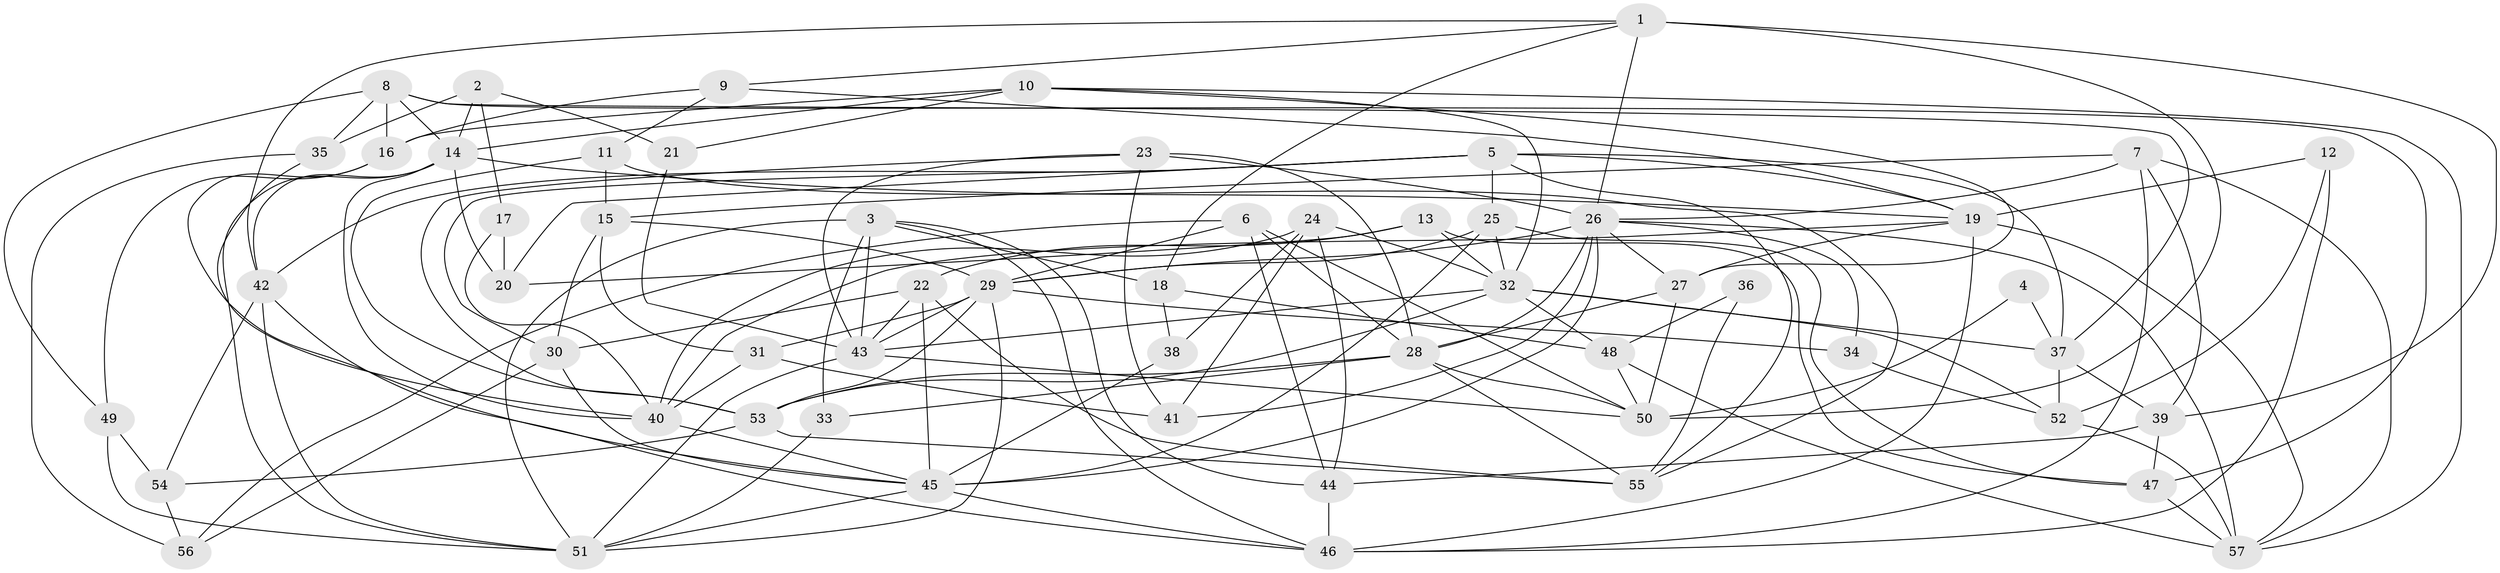 // original degree distribution, {5: 0.12280701754385964, 4: 0.3157894736842105, 3: 0.2719298245614035, 6: 0.11403508771929824, 2: 0.12280701754385964, 7: 0.043859649122807015, 8: 0.008771929824561403}
// Generated by graph-tools (version 1.1) at 2025/02/03/09/25 03:02:08]
// undirected, 57 vertices, 153 edges
graph export_dot {
graph [start="1"]
  node [color=gray90,style=filled];
  1;
  2;
  3;
  4;
  5;
  6;
  7;
  8;
  9;
  10;
  11;
  12;
  13;
  14;
  15;
  16;
  17;
  18;
  19;
  20;
  21;
  22;
  23;
  24;
  25;
  26;
  27;
  28;
  29;
  30;
  31;
  32;
  33;
  34;
  35;
  36;
  37;
  38;
  39;
  40;
  41;
  42;
  43;
  44;
  45;
  46;
  47;
  48;
  49;
  50;
  51;
  52;
  53;
  54;
  55;
  56;
  57;
  1 -- 9 [weight=1.0];
  1 -- 18 [weight=1.0];
  1 -- 26 [weight=1.0];
  1 -- 39 [weight=1.0];
  1 -- 42 [weight=1.0];
  1 -- 50 [weight=1.0];
  2 -- 14 [weight=1.0];
  2 -- 17 [weight=1.0];
  2 -- 21 [weight=1.0];
  2 -- 35 [weight=1.0];
  3 -- 18 [weight=1.0];
  3 -- 33 [weight=2.0];
  3 -- 43 [weight=1.0];
  3 -- 44 [weight=1.0];
  3 -- 46 [weight=1.0];
  3 -- 51 [weight=1.0];
  4 -- 37 [weight=1.0];
  4 -- 50 [weight=1.0];
  5 -- 19 [weight=1.0];
  5 -- 20 [weight=1.0];
  5 -- 25 [weight=2.0];
  5 -- 30 [weight=1.0];
  5 -- 37 [weight=1.0];
  5 -- 42 [weight=1.0];
  5 -- 55 [weight=1.0];
  6 -- 28 [weight=1.0];
  6 -- 29 [weight=1.0];
  6 -- 44 [weight=1.0];
  6 -- 50 [weight=1.0];
  6 -- 56 [weight=1.0];
  7 -- 15 [weight=1.0];
  7 -- 26 [weight=1.0];
  7 -- 39 [weight=1.0];
  7 -- 46 [weight=1.0];
  7 -- 57 [weight=1.0];
  8 -- 14 [weight=1.0];
  8 -- 16 [weight=1.0];
  8 -- 35 [weight=2.0];
  8 -- 37 [weight=1.0];
  8 -- 47 [weight=1.0];
  8 -- 49 [weight=1.0];
  9 -- 11 [weight=1.0];
  9 -- 16 [weight=1.0];
  9 -- 19 [weight=1.0];
  10 -- 14 [weight=1.0];
  10 -- 16 [weight=1.0];
  10 -- 21 [weight=1.0];
  10 -- 27 [weight=1.0];
  10 -- 32 [weight=1.0];
  10 -- 57 [weight=1.0];
  11 -- 15 [weight=1.0];
  11 -- 53 [weight=1.0];
  11 -- 55 [weight=1.0];
  12 -- 19 [weight=1.0];
  12 -- 46 [weight=1.0];
  12 -- 52 [weight=1.0];
  13 -- 20 [weight=1.0];
  13 -- 22 [weight=1.0];
  13 -- 32 [weight=1.0];
  13 -- 47 [weight=1.0];
  14 -- 19 [weight=1.0];
  14 -- 20 [weight=1.0];
  14 -- 40 [weight=1.0];
  14 -- 42 [weight=1.0];
  14 -- 51 [weight=1.0];
  15 -- 29 [weight=1.0];
  15 -- 30 [weight=1.0];
  15 -- 31 [weight=1.0];
  16 -- 45 [weight=1.0];
  16 -- 49 [weight=1.0];
  17 -- 20 [weight=1.0];
  17 -- 40 [weight=1.0];
  18 -- 38 [weight=1.0];
  18 -- 48 [weight=1.0];
  19 -- 27 [weight=2.0];
  19 -- 40 [weight=1.0];
  19 -- 46 [weight=1.0];
  19 -- 57 [weight=1.0];
  21 -- 43 [weight=1.0];
  22 -- 30 [weight=1.0];
  22 -- 43 [weight=1.0];
  22 -- 45 [weight=1.0];
  22 -- 55 [weight=1.0];
  23 -- 26 [weight=4.0];
  23 -- 28 [weight=1.0];
  23 -- 41 [weight=2.0];
  23 -- 43 [weight=1.0];
  23 -- 53 [weight=1.0];
  24 -- 32 [weight=1.0];
  24 -- 38 [weight=1.0];
  24 -- 40 [weight=1.0];
  24 -- 41 [weight=1.0];
  24 -- 44 [weight=1.0];
  25 -- 29 [weight=1.0];
  25 -- 32 [weight=1.0];
  25 -- 45 [weight=1.0];
  25 -- 47 [weight=1.0];
  26 -- 27 [weight=1.0];
  26 -- 28 [weight=2.0];
  26 -- 29 [weight=1.0];
  26 -- 34 [weight=1.0];
  26 -- 41 [weight=1.0];
  26 -- 45 [weight=1.0];
  26 -- 57 [weight=1.0];
  27 -- 28 [weight=1.0];
  27 -- 50 [weight=1.0];
  28 -- 33 [weight=1.0];
  28 -- 50 [weight=1.0];
  28 -- 53 [weight=1.0];
  28 -- 55 [weight=1.0];
  29 -- 31 [weight=3.0];
  29 -- 34 [weight=1.0];
  29 -- 43 [weight=1.0];
  29 -- 51 [weight=1.0];
  29 -- 53 [weight=1.0];
  30 -- 45 [weight=2.0];
  30 -- 56 [weight=1.0];
  31 -- 40 [weight=1.0];
  31 -- 41 [weight=1.0];
  32 -- 37 [weight=1.0];
  32 -- 43 [weight=1.0];
  32 -- 48 [weight=1.0];
  32 -- 52 [weight=1.0];
  32 -- 53 [weight=1.0];
  33 -- 51 [weight=1.0];
  34 -- 52 [weight=1.0];
  35 -- 40 [weight=1.0];
  35 -- 56 [weight=1.0];
  36 -- 48 [weight=1.0];
  36 -- 55 [weight=1.0];
  37 -- 39 [weight=1.0];
  37 -- 52 [weight=1.0];
  38 -- 45 [weight=1.0];
  39 -- 44 [weight=1.0];
  39 -- 47 [weight=1.0];
  40 -- 45 [weight=1.0];
  42 -- 46 [weight=1.0];
  42 -- 51 [weight=1.0];
  42 -- 54 [weight=1.0];
  43 -- 50 [weight=1.0];
  43 -- 51 [weight=1.0];
  44 -- 46 [weight=2.0];
  45 -- 46 [weight=2.0];
  45 -- 51 [weight=1.0];
  47 -- 57 [weight=1.0];
  48 -- 50 [weight=1.0];
  48 -- 57 [weight=1.0];
  49 -- 51 [weight=1.0];
  49 -- 54 [weight=2.0];
  52 -- 57 [weight=1.0];
  53 -- 54 [weight=1.0];
  53 -- 55 [weight=1.0];
  54 -- 56 [weight=1.0];
}

